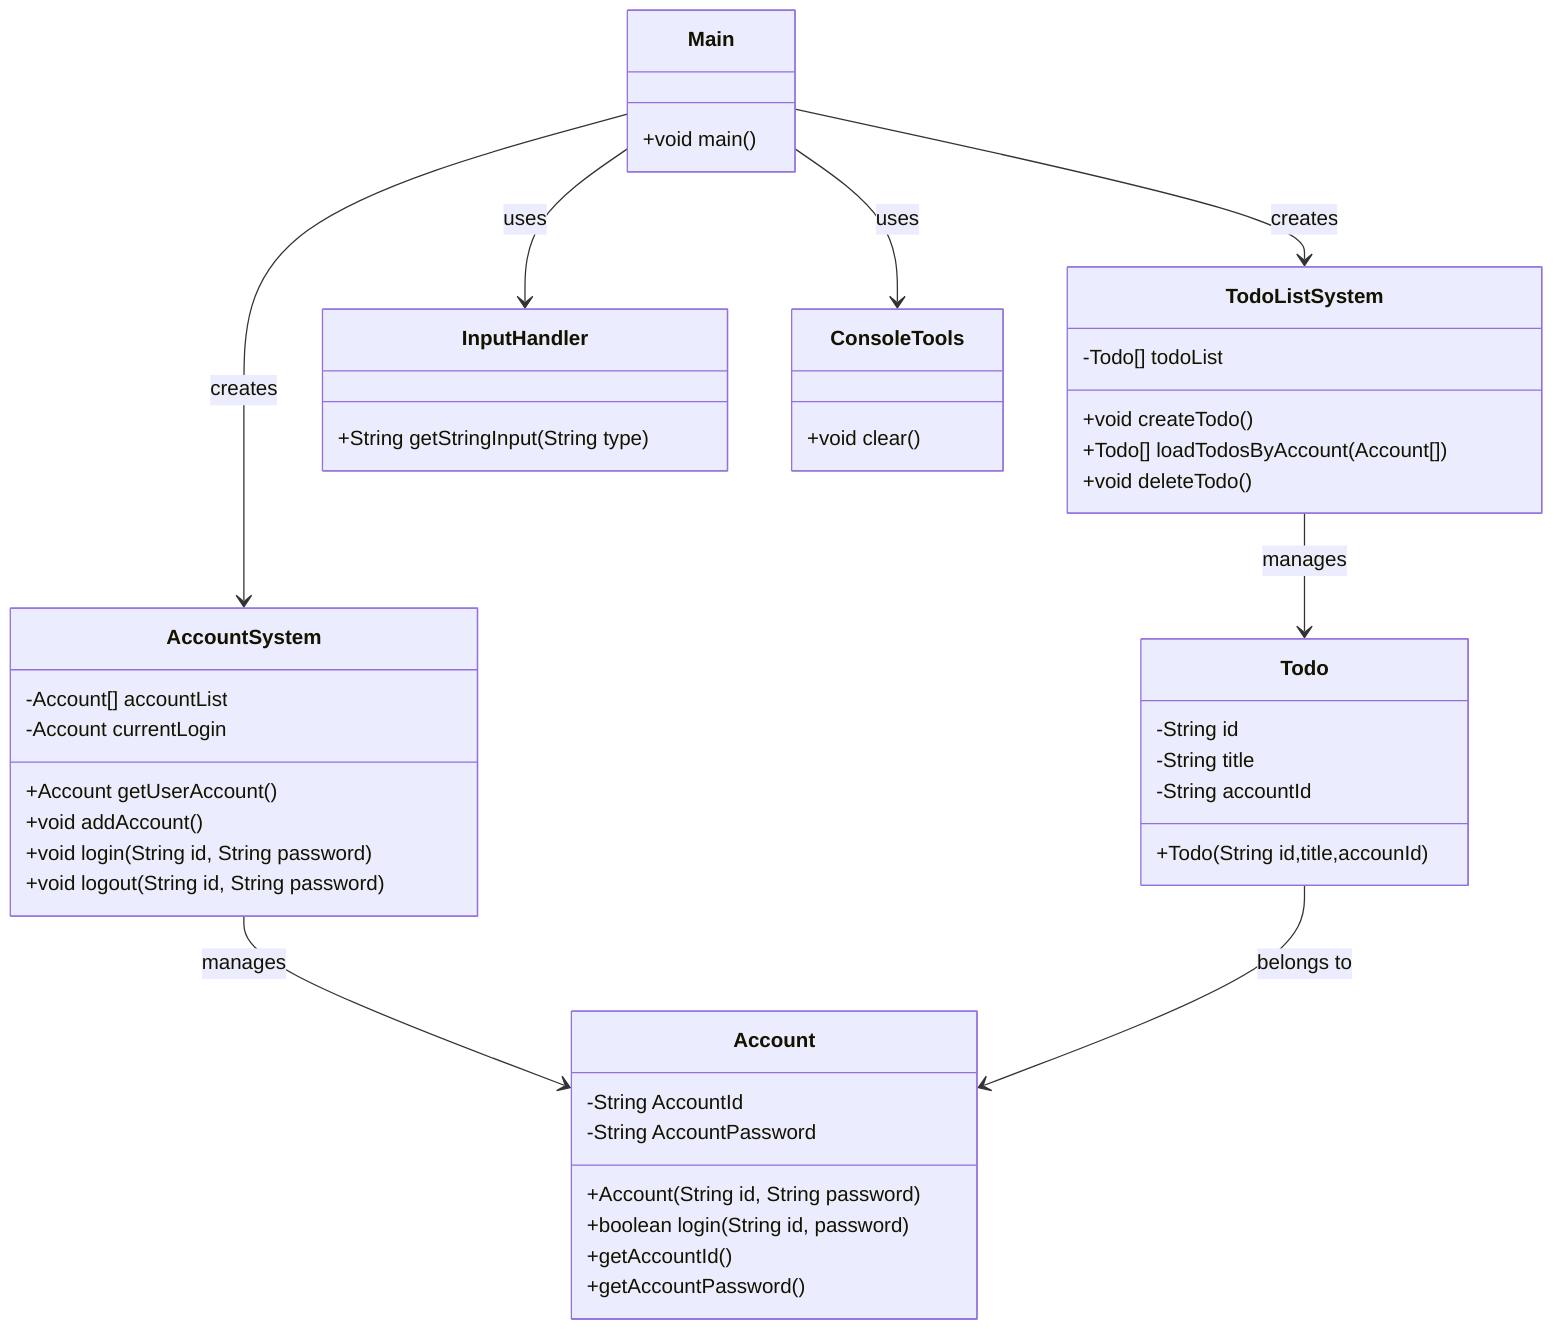classDiagram
    class Todo {
        -String id
        -String title
        -String accountId
        +Todo(String id,title,accounId)
    }

    class TodoListSystem {
        -Todo[] todoList
        +void createTodo()
        +Todo[] loadTodosByAccount(Account[])
        +void deleteTodo()
    }

    class Account {
        -String AccountId
        -String AccountPassword
        +Account(String id, String password)
        +boolean login(String id, password)
        +getAccountId()
        +getAccountPassword()

    }

    class AccountSystem {
        -Account[] accountList
        -Account currentLogin
        +Account getUserAccount()
        +void addAccount()
        +void login(String id, String password)
        +void logout(String id, String password)
    }

    class InputHandler {
        +String getStringInput(String type)
    }

    class ConsoleTools {
        +void clear()
    }

    class Main {
        +void main()
    }

    Main --> AccountSystem : creates
    Main --> TodoListSystem : creates
    Main --> InputHandler : uses
    Main --> ConsoleTools : uses
    TodoListSystem --> Todo : manages
    AccountSystem --> Account : manages
    Todo --> Account : belongs to